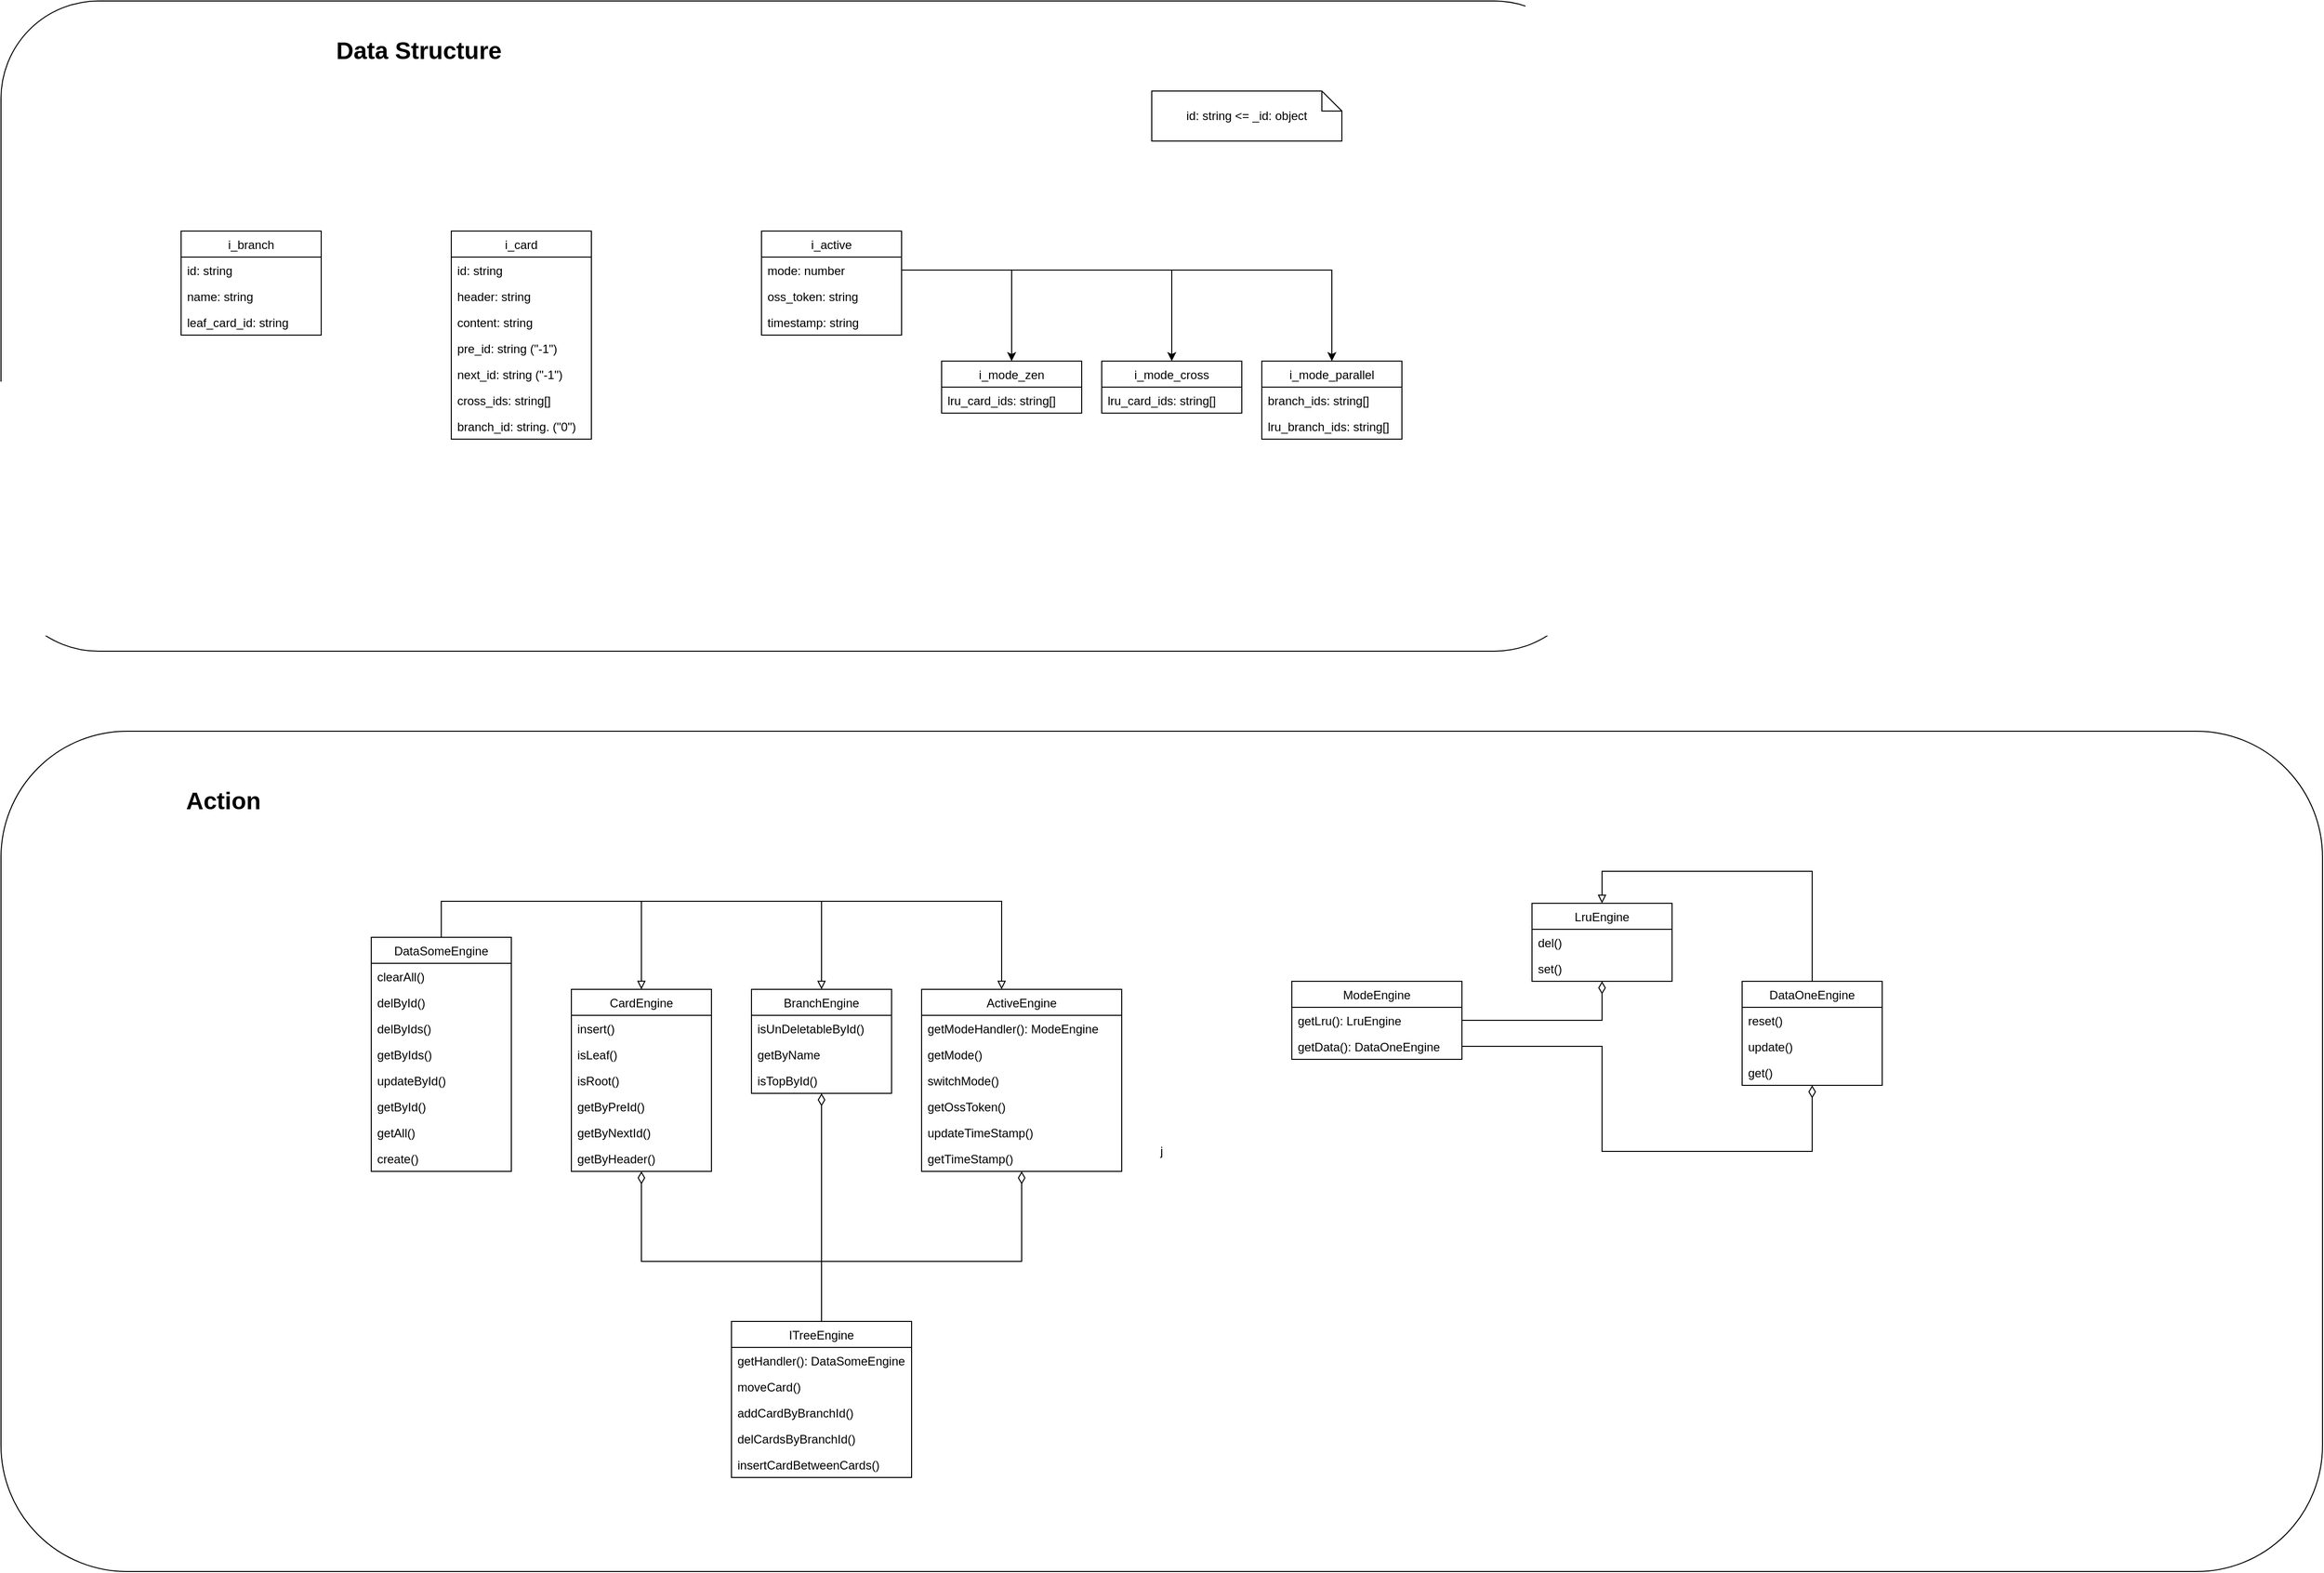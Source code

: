 <mxfile version="20.2.0" type="github">
  <diagram id="brHRNUib6-N7Qcv4r5lc" name="第 1 页">
    <mxGraphModel dx="1469" dy="841" grid="1" gridSize="10" guides="1" tooltips="1" connect="1" arrows="1" fold="1" page="1" pageScale="1" pageWidth="827" pageHeight="1169" math="0" shadow="0">
      <root>
        <mxCell id="0" />
        <mxCell id="1" parent="0" />
        <mxCell id="I4OgpB5fA8a0hFI-P7JZ-43" value="" style="rounded=1;whiteSpace=wrap;html=1;" parent="1" vertex="1">
          <mxGeometry x="-130" y="330" width="1590" height="650" as="geometry" />
        </mxCell>
        <mxCell id="I4OgpB5fA8a0hFI-P7JZ-1" value="i_card" style="swimlane;fontStyle=0;childLayout=stackLayout;horizontal=1;startSize=26;fillColor=none;horizontalStack=0;resizeParent=1;resizeParentMax=0;resizeLast=0;collapsible=1;marginBottom=0;" parent="1" vertex="1">
          <mxGeometry x="320" y="560" width="140" height="208" as="geometry" />
        </mxCell>
        <mxCell id="I4OgpB5fA8a0hFI-P7JZ-3" value="id: string" style="text;strokeColor=none;fillColor=none;align=left;verticalAlign=top;spacingLeft=4;spacingRight=4;overflow=hidden;rotatable=0;points=[[0,0.5],[1,0.5]];portConstraint=eastwest;" parent="I4OgpB5fA8a0hFI-P7JZ-1" vertex="1">
          <mxGeometry y="26" width="140" height="26" as="geometry" />
        </mxCell>
        <mxCell id="I4OgpB5fA8a0hFI-P7JZ-4" value="header: string" style="text;strokeColor=none;fillColor=none;align=left;verticalAlign=top;spacingLeft=4;spacingRight=4;overflow=hidden;rotatable=0;points=[[0,0.5],[1,0.5]];portConstraint=eastwest;" parent="I4OgpB5fA8a0hFI-P7JZ-1" vertex="1">
          <mxGeometry y="52" width="140" height="26" as="geometry" />
        </mxCell>
        <mxCell id="I4OgpB5fA8a0hFI-P7JZ-6" value="content: string" style="text;strokeColor=none;fillColor=none;align=left;verticalAlign=top;spacingLeft=4;spacingRight=4;overflow=hidden;rotatable=0;points=[[0,0.5],[1,0.5]];portConstraint=eastwest;" parent="I4OgpB5fA8a0hFI-P7JZ-1" vertex="1">
          <mxGeometry y="78" width="140" height="26" as="geometry" />
        </mxCell>
        <mxCell id="I4OgpB5fA8a0hFI-P7JZ-7" value="pre_id: string (&quot;-1&quot;)" style="text;strokeColor=none;fillColor=none;align=left;verticalAlign=top;spacingLeft=4;spacingRight=4;overflow=hidden;rotatable=0;points=[[0,0.5],[1,0.5]];portConstraint=eastwest;" parent="I4OgpB5fA8a0hFI-P7JZ-1" vertex="1">
          <mxGeometry y="104" width="140" height="26" as="geometry" />
        </mxCell>
        <mxCell id="I4OgpB5fA8a0hFI-P7JZ-8" value="next_id: string (&quot;-1&quot;)" style="text;strokeColor=none;fillColor=none;align=left;verticalAlign=top;spacingLeft=4;spacingRight=4;overflow=hidden;rotatable=0;points=[[0,0.5],[1,0.5]];portConstraint=eastwest;" parent="I4OgpB5fA8a0hFI-P7JZ-1" vertex="1">
          <mxGeometry y="130" width="140" height="26" as="geometry" />
        </mxCell>
        <mxCell id="I4OgpB5fA8a0hFI-P7JZ-9" value="cross_ids: string[]" style="text;strokeColor=none;fillColor=none;align=left;verticalAlign=top;spacingLeft=4;spacingRight=4;overflow=hidden;rotatable=0;points=[[0,0.5],[1,0.5]];portConstraint=eastwest;" parent="I4OgpB5fA8a0hFI-P7JZ-1" vertex="1">
          <mxGeometry y="156" width="140" height="26" as="geometry" />
        </mxCell>
        <mxCell id="I4OgpB5fA8a0hFI-P7JZ-10" value="branch_id: string. (&quot;0&quot;)" style="text;strokeColor=none;fillColor=none;align=left;verticalAlign=top;spacingLeft=4;spacingRight=4;overflow=hidden;rotatable=0;points=[[0,0.5],[1,0.5]];portConstraint=eastwest;" parent="I4OgpB5fA8a0hFI-P7JZ-1" vertex="1">
          <mxGeometry y="182" width="140" height="26" as="geometry" />
        </mxCell>
        <mxCell id="I4OgpB5fA8a0hFI-P7JZ-12" value="i_branch" style="swimlane;fontStyle=0;childLayout=stackLayout;horizontal=1;startSize=26;fillColor=none;horizontalStack=0;resizeParent=1;resizeParentMax=0;resizeLast=0;collapsible=1;marginBottom=0;" parent="1" vertex="1">
          <mxGeometry x="50" y="560" width="140" height="104" as="geometry" />
        </mxCell>
        <mxCell id="I4OgpB5fA8a0hFI-P7JZ-14" value="id: string" style="text;strokeColor=none;fillColor=none;align=left;verticalAlign=top;spacingLeft=4;spacingRight=4;overflow=hidden;rotatable=0;points=[[0,0.5],[1,0.5]];portConstraint=eastwest;" parent="I4OgpB5fA8a0hFI-P7JZ-12" vertex="1">
          <mxGeometry y="26" width="140" height="26" as="geometry" />
        </mxCell>
        <mxCell id="I4OgpB5fA8a0hFI-P7JZ-15" value="name: string" style="text;strokeColor=none;fillColor=none;align=left;verticalAlign=top;spacingLeft=4;spacingRight=4;overflow=hidden;rotatable=0;points=[[0,0.5],[1,0.5]];portConstraint=eastwest;" parent="I4OgpB5fA8a0hFI-P7JZ-12" vertex="1">
          <mxGeometry y="52" width="140" height="26" as="geometry" />
        </mxCell>
        <mxCell id="I4OgpB5fA8a0hFI-P7JZ-16" value="leaf_card_id: string" style="text;strokeColor=none;fillColor=none;align=left;verticalAlign=top;spacingLeft=4;spacingRight=4;overflow=hidden;rotatable=0;points=[[0,0.5],[1,0.5]];portConstraint=eastwest;" parent="I4OgpB5fA8a0hFI-P7JZ-12" vertex="1">
          <mxGeometry y="78" width="140" height="26" as="geometry" />
        </mxCell>
        <mxCell id="I4OgpB5fA8a0hFI-P7JZ-17" value="i_active" style="swimlane;fontStyle=0;childLayout=stackLayout;horizontal=1;startSize=26;fillColor=none;horizontalStack=0;resizeParent=1;resizeParentMax=0;resizeLast=0;collapsible=1;marginBottom=0;" parent="1" vertex="1">
          <mxGeometry x="630" y="560" width="140" height="104" as="geometry" />
        </mxCell>
        <mxCell id="I4OgpB5fA8a0hFI-P7JZ-20" value="mode: number" style="text;strokeColor=none;fillColor=none;align=left;verticalAlign=top;spacingLeft=4;spacingRight=4;overflow=hidden;rotatable=0;points=[[0,0.5],[1,0.5]];portConstraint=eastwest;" parent="I4OgpB5fA8a0hFI-P7JZ-17" vertex="1">
          <mxGeometry y="26" width="140" height="26" as="geometry" />
        </mxCell>
        <mxCell id="I4OgpB5fA8a0hFI-P7JZ-26" value="oss_token: string" style="text;strokeColor=none;fillColor=none;align=left;verticalAlign=top;spacingLeft=4;spacingRight=4;overflow=hidden;rotatable=0;points=[[0,0.5],[1,0.5]];portConstraint=eastwest;" parent="I4OgpB5fA8a0hFI-P7JZ-17" vertex="1">
          <mxGeometry y="52" width="140" height="26" as="geometry" />
        </mxCell>
        <mxCell id="I4OgpB5fA8a0hFI-P7JZ-27" value="timestamp: string" style="text;strokeColor=none;fillColor=none;align=left;verticalAlign=top;spacingLeft=4;spacingRight=4;overflow=hidden;rotatable=0;points=[[0,0.5],[1,0.5]];portConstraint=eastwest;" parent="I4OgpB5fA8a0hFI-P7JZ-17" vertex="1">
          <mxGeometry y="78" width="140" height="26" as="geometry" />
        </mxCell>
        <mxCell id="I4OgpB5fA8a0hFI-P7JZ-21" value="i_mode_zen" style="swimlane;fontStyle=0;childLayout=stackLayout;horizontal=1;startSize=26;fillColor=none;horizontalStack=0;resizeParent=1;resizeParentMax=0;resizeLast=0;collapsible=1;marginBottom=0;" parent="1" vertex="1">
          <mxGeometry x="810" y="690" width="140" height="52" as="geometry" />
        </mxCell>
        <mxCell id="I4OgpB5fA8a0hFI-P7JZ-25" value="lru_card_ids: string[]" style="text;strokeColor=none;fillColor=none;align=left;verticalAlign=top;spacingLeft=4;spacingRight=4;overflow=hidden;rotatable=0;points=[[0,0.5],[1,0.5]];portConstraint=eastwest;" parent="I4OgpB5fA8a0hFI-P7JZ-21" vertex="1">
          <mxGeometry y="26" width="140" height="26" as="geometry" />
        </mxCell>
        <mxCell id="I4OgpB5fA8a0hFI-P7JZ-28" value="i_mode_cross" style="swimlane;fontStyle=0;childLayout=stackLayout;horizontal=1;startSize=26;fillColor=none;horizontalStack=0;resizeParent=1;resizeParentMax=0;resizeLast=0;collapsible=1;marginBottom=0;" parent="1" vertex="1">
          <mxGeometry x="970" y="690" width="140" height="52" as="geometry" />
        </mxCell>
        <mxCell id="I4OgpB5fA8a0hFI-P7JZ-32" value="lru_card_ids: string[]" style="text;strokeColor=none;fillColor=none;align=left;verticalAlign=top;spacingLeft=4;spacingRight=4;overflow=hidden;rotatable=0;points=[[0,0.5],[1,0.5]];portConstraint=eastwest;" parent="I4OgpB5fA8a0hFI-P7JZ-28" vertex="1">
          <mxGeometry y="26" width="140" height="26" as="geometry" />
        </mxCell>
        <mxCell id="I4OgpB5fA8a0hFI-P7JZ-33" value="i_mode_parallel" style="swimlane;fontStyle=0;childLayout=stackLayout;horizontal=1;startSize=26;fillColor=none;horizontalStack=0;resizeParent=1;resizeParentMax=0;resizeLast=0;collapsible=1;marginBottom=0;" parent="1" vertex="1">
          <mxGeometry x="1130" y="690" width="140" height="78" as="geometry" />
        </mxCell>
        <mxCell id="I4OgpB5fA8a0hFI-P7JZ-36" value="branch_ids: string[]" style="text;strokeColor=none;fillColor=none;align=left;verticalAlign=top;spacingLeft=4;spacingRight=4;overflow=hidden;rotatable=0;points=[[0,0.5],[1,0.5]];portConstraint=eastwest;" parent="I4OgpB5fA8a0hFI-P7JZ-33" vertex="1">
          <mxGeometry y="26" width="140" height="26" as="geometry" />
        </mxCell>
        <mxCell id="I4OgpB5fA8a0hFI-P7JZ-37" value="lru_branch_ids: string[]" style="text;strokeColor=none;fillColor=none;align=left;verticalAlign=top;spacingLeft=4;spacingRight=4;overflow=hidden;rotatable=0;points=[[0,0.5],[1,0.5]];portConstraint=eastwest;" parent="I4OgpB5fA8a0hFI-P7JZ-33" vertex="1">
          <mxGeometry y="52" width="140" height="26" as="geometry" />
        </mxCell>
        <mxCell id="I4OgpB5fA8a0hFI-P7JZ-39" value="id: string &amp;lt;= _id: object" style="shape=note;size=20;whiteSpace=wrap;html=1;" parent="1" vertex="1">
          <mxGeometry x="1020" y="420" width="190" height="50" as="geometry" />
        </mxCell>
        <mxCell id="I4OgpB5fA8a0hFI-P7JZ-40" style="edgeStyle=orthogonalEdgeStyle;rounded=0;orthogonalLoop=1;jettySize=auto;html=1;" parent="1" source="I4OgpB5fA8a0hFI-P7JZ-20" target="I4OgpB5fA8a0hFI-P7JZ-28" edge="1">
          <mxGeometry relative="1" as="geometry" />
        </mxCell>
        <mxCell id="I4OgpB5fA8a0hFI-P7JZ-41" style="edgeStyle=orthogonalEdgeStyle;rounded=0;orthogonalLoop=1;jettySize=auto;html=1;" parent="1" source="I4OgpB5fA8a0hFI-P7JZ-20" target="I4OgpB5fA8a0hFI-P7JZ-21" edge="1">
          <mxGeometry relative="1" as="geometry" />
        </mxCell>
        <mxCell id="I4OgpB5fA8a0hFI-P7JZ-42" style="edgeStyle=orthogonalEdgeStyle;rounded=0;orthogonalLoop=1;jettySize=auto;html=1;" parent="1" source="I4OgpB5fA8a0hFI-P7JZ-20" target="I4OgpB5fA8a0hFI-P7JZ-33" edge="1">
          <mxGeometry relative="1" as="geometry" />
        </mxCell>
        <mxCell id="I4OgpB5fA8a0hFI-P7JZ-44" value="&lt;h1&gt;Data Structure&lt;/h1&gt;&lt;div&gt;&lt;br&gt;&lt;/div&gt;" style="text;html=1;strokeColor=none;fillColor=none;spacing=5;spacingTop=-20;whiteSpace=wrap;overflow=hidden;rounded=0;" parent="1" vertex="1">
          <mxGeometry x="200" y="360" width="190" height="120" as="geometry" />
        </mxCell>
        <mxCell id="I4OgpB5fA8a0hFI-P7JZ-45" value="j" style="rounded=1;whiteSpace=wrap;html=1;" parent="1" vertex="1">
          <mxGeometry x="-130" y="1060" width="2320" height="840" as="geometry" />
        </mxCell>
        <mxCell id="I4OgpB5fA8a0hFI-P7JZ-46" value="&lt;h1&gt;Action&lt;/h1&gt;" style="text;html=1;strokeColor=none;fillColor=none;spacing=5;spacingTop=-20;whiteSpace=wrap;overflow=hidden;rounded=0;" parent="1" vertex="1">
          <mxGeometry x="50" y="1110" width="190" height="50" as="geometry" />
        </mxCell>
        <mxCell id="I4OgpB5fA8a0hFI-P7JZ-110" style="edgeStyle=orthogonalEdgeStyle;rounded=0;orthogonalLoop=1;jettySize=auto;html=1;entryX=0.5;entryY=0;entryDx=0;entryDy=0;endArrow=block;endFill=0;exitX=0.5;exitY=0;exitDx=0;exitDy=0;" parent="1" source="I4OgpB5fA8a0hFI-P7JZ-58" target="I4OgpB5fA8a0hFI-P7JZ-65" edge="1">
          <mxGeometry relative="1" as="geometry">
            <Array as="points">
              <mxPoint x="310" y="1230" />
              <mxPoint x="510" y="1230" />
            </Array>
          </mxGeometry>
        </mxCell>
        <mxCell id="I4OgpB5fA8a0hFI-P7JZ-125" style="edgeStyle=orthogonalEdgeStyle;rounded=0;orthogonalLoop=1;jettySize=auto;html=1;entryX=0.5;entryY=0;entryDx=0;entryDy=0;endArrow=block;endFill=0;" parent="1" source="I4OgpB5fA8a0hFI-P7JZ-58" target="I4OgpB5fA8a0hFI-P7JZ-119" edge="1">
          <mxGeometry relative="1" as="geometry">
            <Array as="points">
              <mxPoint x="310" y="1230" />
              <mxPoint x="690" y="1230" />
            </Array>
          </mxGeometry>
        </mxCell>
        <mxCell id="I4OgpB5fA8a0hFI-P7JZ-129" style="edgeStyle=orthogonalEdgeStyle;rounded=0;orthogonalLoop=1;jettySize=auto;html=1;endArrow=block;endFill=0;" parent="1" source="I4OgpB5fA8a0hFI-P7JZ-58" target="I4OgpB5fA8a0hFI-P7JZ-163" edge="1">
          <mxGeometry relative="1" as="geometry">
            <mxPoint x="870" y="1318" as="targetPoint" />
            <Array as="points">
              <mxPoint x="310" y="1230" />
              <mxPoint x="870" y="1230" />
            </Array>
          </mxGeometry>
        </mxCell>
        <mxCell id="I4OgpB5fA8a0hFI-P7JZ-58" value="DataSomeEngine" style="swimlane;fontStyle=0;childLayout=stackLayout;horizontal=1;startSize=26;fillColor=none;horizontalStack=0;resizeParent=1;resizeParentMax=0;resizeLast=0;collapsible=1;marginBottom=0;" parent="1" vertex="1">
          <mxGeometry x="240" y="1266" width="140" height="234" as="geometry">
            <mxRectangle x="240" y="1266" width="110" height="30" as="alternateBounds" />
          </mxGeometry>
        </mxCell>
        <mxCell id="I4OgpB5fA8a0hFI-P7JZ-60" value="clearAll()" style="text;strokeColor=none;fillColor=none;align=left;verticalAlign=top;spacingLeft=4;spacingRight=4;overflow=hidden;rotatable=0;points=[[0,0.5],[1,0.5]];portConstraint=eastwest;" parent="I4OgpB5fA8a0hFI-P7JZ-58" vertex="1">
          <mxGeometry y="26" width="140" height="26" as="geometry" />
        </mxCell>
        <mxCell id="I4OgpB5fA8a0hFI-P7JZ-154" value="delById()" style="text;strokeColor=none;fillColor=none;align=left;verticalAlign=top;spacingLeft=4;spacingRight=4;overflow=hidden;rotatable=0;points=[[0,0.5],[1,0.5]];portConstraint=eastwest;" parent="I4OgpB5fA8a0hFI-P7JZ-58" vertex="1">
          <mxGeometry y="52" width="140" height="26" as="geometry" />
        </mxCell>
        <mxCell id="I4OgpB5fA8a0hFI-P7JZ-61" value="delByIds()" style="text;strokeColor=none;fillColor=none;align=left;verticalAlign=top;spacingLeft=4;spacingRight=4;overflow=hidden;rotatable=0;points=[[0,0.5],[1,0.5]];portConstraint=eastwest;" parent="I4OgpB5fA8a0hFI-P7JZ-58" vertex="1">
          <mxGeometry y="78" width="140" height="26" as="geometry" />
        </mxCell>
        <mxCell id="I4OgpB5fA8a0hFI-P7JZ-62" value="getByIds()" style="text;strokeColor=none;fillColor=none;align=left;verticalAlign=top;spacingLeft=4;spacingRight=4;overflow=hidden;rotatable=0;points=[[0,0.5],[1,0.5]];portConstraint=eastwest;" parent="I4OgpB5fA8a0hFI-P7JZ-58" vertex="1">
          <mxGeometry y="104" width="140" height="26" as="geometry" />
        </mxCell>
        <mxCell id="I4OgpB5fA8a0hFI-P7JZ-63" value="updateById()" style="text;strokeColor=none;fillColor=none;align=left;verticalAlign=top;spacingLeft=4;spacingRight=4;overflow=hidden;rotatable=0;points=[[0,0.5],[1,0.5]];portConstraint=eastwest;" parent="I4OgpB5fA8a0hFI-P7JZ-58" vertex="1">
          <mxGeometry y="130" width="140" height="26" as="geometry" />
        </mxCell>
        <mxCell id="I4OgpB5fA8a0hFI-P7JZ-114" value="getById()" style="text;strokeColor=none;fillColor=none;align=left;verticalAlign=top;spacingLeft=4;spacingRight=4;overflow=hidden;rotatable=0;points=[[0,0.5],[1,0.5]];portConstraint=eastwest;" parent="I4OgpB5fA8a0hFI-P7JZ-58" vertex="1">
          <mxGeometry y="156" width="140" height="26" as="geometry" />
        </mxCell>
        <mxCell id="I4OgpB5fA8a0hFI-P7JZ-59" value="getAll()" style="text;strokeColor=none;fillColor=none;align=left;verticalAlign=top;spacingLeft=4;spacingRight=4;overflow=hidden;rotatable=0;points=[[0,0.5],[1,0.5]];portConstraint=eastwest;" parent="I4OgpB5fA8a0hFI-P7JZ-58" vertex="1">
          <mxGeometry y="182" width="140" height="26" as="geometry" />
        </mxCell>
        <mxCell id="I4OgpB5fA8a0hFI-P7JZ-109" value="create()" style="text;strokeColor=none;fillColor=none;align=left;verticalAlign=top;spacingLeft=4;spacingRight=4;overflow=hidden;rotatable=0;points=[[0,0.5],[1,0.5]];portConstraint=eastwest;" parent="I4OgpB5fA8a0hFI-P7JZ-58" vertex="1">
          <mxGeometry y="208" width="140" height="26" as="geometry" />
        </mxCell>
        <mxCell id="I4OgpB5fA8a0hFI-P7JZ-65" value="CardEngine" style="swimlane;fontStyle=0;childLayout=stackLayout;horizontal=1;startSize=26;fillColor=none;horizontalStack=0;resizeParent=1;resizeParentMax=0;resizeLast=0;collapsible=1;marginBottom=0;" parent="1" vertex="1">
          <mxGeometry x="440" y="1318" width="140" height="182" as="geometry">
            <mxRectangle x="440" y="1318" width="110" height="30" as="alternateBounds" />
          </mxGeometry>
        </mxCell>
        <mxCell id="I4OgpB5fA8a0hFI-P7JZ-112" value="insert()" style="text;strokeColor=none;fillColor=none;align=left;verticalAlign=top;spacingLeft=4;spacingRight=4;overflow=hidden;rotatable=0;points=[[0,0.5],[1,0.5]];portConstraint=eastwest;" parent="I4OgpB5fA8a0hFI-P7JZ-65" vertex="1">
          <mxGeometry y="26" width="140" height="26" as="geometry" />
        </mxCell>
        <mxCell id="I4OgpB5fA8a0hFI-P7JZ-115" value="isLeaf()" style="text;strokeColor=none;fillColor=none;align=left;verticalAlign=top;spacingLeft=4;spacingRight=4;overflow=hidden;rotatable=0;points=[[0,0.5],[1,0.5]];portConstraint=eastwest;" parent="I4OgpB5fA8a0hFI-P7JZ-65" vertex="1">
          <mxGeometry y="52" width="140" height="26" as="geometry" />
        </mxCell>
        <mxCell id="I4OgpB5fA8a0hFI-P7JZ-116" value="isRoot()" style="text;strokeColor=none;fillColor=none;align=left;verticalAlign=top;spacingLeft=4;spacingRight=4;overflow=hidden;rotatable=0;points=[[0,0.5],[1,0.5]];portConstraint=eastwest;" parent="I4OgpB5fA8a0hFI-P7JZ-65" vertex="1">
          <mxGeometry y="78" width="140" height="26" as="geometry" />
        </mxCell>
        <mxCell id="I4OgpB5fA8a0hFI-P7JZ-117" value="getByPreId()" style="text;strokeColor=none;fillColor=none;align=left;verticalAlign=top;spacingLeft=4;spacingRight=4;overflow=hidden;rotatable=0;points=[[0,0.5],[1,0.5]];portConstraint=eastwest;" parent="I4OgpB5fA8a0hFI-P7JZ-65" vertex="1">
          <mxGeometry y="104" width="140" height="26" as="geometry" />
        </mxCell>
        <mxCell id="jNLxGeD9zPAv7YGmV-WK-2" value="getByNextId()" style="text;strokeColor=none;fillColor=none;align=left;verticalAlign=top;spacingLeft=4;spacingRight=4;overflow=hidden;rotatable=0;points=[[0,0.5],[1,0.5]];portConstraint=eastwest;" vertex="1" parent="I4OgpB5fA8a0hFI-P7JZ-65">
          <mxGeometry y="130" width="140" height="26" as="geometry" />
        </mxCell>
        <mxCell id="I4OgpB5fA8a0hFI-P7JZ-118" value="getByHeader()" style="text;strokeColor=none;fillColor=none;align=left;verticalAlign=top;spacingLeft=4;spacingRight=4;overflow=hidden;rotatable=0;points=[[0,0.5],[1,0.5]];portConstraint=eastwest;" parent="I4OgpB5fA8a0hFI-P7JZ-65" vertex="1">
          <mxGeometry y="156" width="140" height="26" as="geometry" />
        </mxCell>
        <mxCell id="I4OgpB5fA8a0hFI-P7JZ-119" value="BranchEngine" style="swimlane;fontStyle=0;childLayout=stackLayout;horizontal=1;startSize=26;fillColor=none;horizontalStack=0;resizeParent=1;resizeParentMax=0;resizeLast=0;collapsible=1;marginBottom=0;" parent="1" vertex="1">
          <mxGeometry x="620" y="1318" width="140" height="104" as="geometry">
            <mxRectangle x="440" y="1318" width="110" height="30" as="alternateBounds" />
          </mxGeometry>
        </mxCell>
        <mxCell id="I4OgpB5fA8a0hFI-P7JZ-120" value="isUnDeletableById()" style="text;strokeColor=none;fillColor=none;align=left;verticalAlign=top;spacingLeft=4;spacingRight=4;overflow=hidden;rotatable=0;points=[[0,0.5],[1,0.5]];portConstraint=eastwest;" parent="I4OgpB5fA8a0hFI-P7JZ-119" vertex="1">
          <mxGeometry y="26" width="140" height="26" as="geometry" />
        </mxCell>
        <mxCell id="I4OgpB5fA8a0hFI-P7JZ-121" value="getByName" style="text;strokeColor=none;fillColor=none;align=left;verticalAlign=top;spacingLeft=4;spacingRight=4;overflow=hidden;rotatable=0;points=[[0,0.5],[1,0.5]];portConstraint=eastwest;" parent="I4OgpB5fA8a0hFI-P7JZ-119" vertex="1">
          <mxGeometry y="52" width="140" height="26" as="geometry" />
        </mxCell>
        <mxCell id="I4OgpB5fA8a0hFI-P7JZ-132" value="isTopById()" style="text;strokeColor=none;fillColor=none;align=left;verticalAlign=top;spacingLeft=4;spacingRight=4;overflow=hidden;rotatable=0;points=[[0,0.5],[1,0.5]];portConstraint=eastwest;" parent="I4OgpB5fA8a0hFI-P7JZ-119" vertex="1">
          <mxGeometry y="78" width="140" height="26" as="geometry" />
        </mxCell>
        <mxCell id="I4OgpB5fA8a0hFI-P7JZ-162" value="" style="edgeStyle=orthogonalEdgeStyle;rounded=0;orthogonalLoop=1;jettySize=auto;html=1;endArrow=block;endFill=0;exitX=0.5;exitY=0;exitDx=0;exitDy=0;entryX=0.5;entryY=0;entryDx=0;entryDy=0;" parent="1" source="I4OgpB5fA8a0hFI-P7JZ-150" target="I4OgpB5fA8a0hFI-P7JZ-157" edge="1">
          <mxGeometry relative="1" as="geometry">
            <Array as="points">
              <mxPoint x="1680" y="1200" />
              <mxPoint x="1470" y="1200" />
            </Array>
          </mxGeometry>
        </mxCell>
        <mxCell id="I4OgpB5fA8a0hFI-P7JZ-150" value="DataOneEngine" style="swimlane;fontStyle=0;childLayout=stackLayout;horizontal=1;startSize=26;fillColor=none;horizontalStack=0;resizeParent=1;resizeParentMax=0;resizeLast=0;collapsible=1;marginBottom=0;" parent="1" vertex="1">
          <mxGeometry x="1610" y="1310" width="140" height="104" as="geometry" />
        </mxCell>
        <mxCell id="I4OgpB5fA8a0hFI-P7JZ-151" value="reset()" style="text;strokeColor=none;fillColor=none;align=left;verticalAlign=top;spacingLeft=4;spacingRight=4;overflow=hidden;rotatable=0;points=[[0,0.5],[1,0.5]];portConstraint=eastwest;" parent="I4OgpB5fA8a0hFI-P7JZ-150" vertex="1">
          <mxGeometry y="26" width="140" height="26" as="geometry" />
        </mxCell>
        <mxCell id="I4OgpB5fA8a0hFI-P7JZ-152" value="update()" style="text;strokeColor=none;fillColor=none;align=left;verticalAlign=top;spacingLeft=4;spacingRight=4;overflow=hidden;rotatable=0;points=[[0,0.5],[1,0.5]];portConstraint=eastwest;" parent="I4OgpB5fA8a0hFI-P7JZ-150" vertex="1">
          <mxGeometry y="52" width="140" height="26" as="geometry" />
        </mxCell>
        <mxCell id="I4OgpB5fA8a0hFI-P7JZ-153" value="get()" style="text;strokeColor=none;fillColor=none;align=left;verticalAlign=top;spacingLeft=4;spacingRight=4;overflow=hidden;rotatable=0;points=[[0,0.5],[1,0.5]];portConstraint=eastwest;" parent="I4OgpB5fA8a0hFI-P7JZ-150" vertex="1">
          <mxGeometry y="78" width="140" height="26" as="geometry" />
        </mxCell>
        <mxCell id="I4OgpB5fA8a0hFI-P7JZ-157" value="LruEngine" style="swimlane;fontStyle=0;childLayout=stackLayout;horizontal=1;startSize=26;fillColor=none;horizontalStack=0;resizeParent=1;resizeParentMax=0;resizeLast=0;collapsible=1;marginBottom=0;" parent="1" vertex="1">
          <mxGeometry x="1400" y="1232" width="140" height="78" as="geometry" />
        </mxCell>
        <mxCell id="I4OgpB5fA8a0hFI-P7JZ-165" value="del()" style="text;strokeColor=none;fillColor=none;align=left;verticalAlign=top;spacingLeft=4;spacingRight=4;overflow=hidden;rotatable=0;points=[[0,0.5],[1,0.5]];portConstraint=eastwest;" parent="I4OgpB5fA8a0hFI-P7JZ-157" vertex="1">
          <mxGeometry y="26" width="140" height="26" as="geometry" />
        </mxCell>
        <mxCell id="I4OgpB5fA8a0hFI-P7JZ-161" value="set()" style="text;strokeColor=none;fillColor=none;align=left;verticalAlign=top;spacingLeft=4;spacingRight=4;overflow=hidden;rotatable=0;points=[[0,0.5],[1,0.5]];portConstraint=eastwest;" parent="I4OgpB5fA8a0hFI-P7JZ-157" vertex="1">
          <mxGeometry y="52" width="140" height="26" as="geometry" />
        </mxCell>
        <mxCell id="I4OgpB5fA8a0hFI-P7JZ-163" value="ActiveEngine" style="swimlane;fontStyle=0;childLayout=stackLayout;horizontal=1;startSize=26;fillColor=none;horizontalStack=0;resizeParent=1;resizeParentMax=0;resizeLast=0;collapsible=1;marginBottom=0;" parent="1" vertex="1">
          <mxGeometry x="790" y="1318" width="200" height="182" as="geometry" />
        </mxCell>
        <mxCell id="I4OgpB5fA8a0hFI-P7JZ-166" value="getModeHandler(): ModeEngine" style="text;strokeColor=none;fillColor=none;align=left;verticalAlign=top;spacingLeft=4;spacingRight=4;overflow=hidden;rotatable=0;points=[[0,0.5],[1,0.5]];portConstraint=eastwest;" parent="I4OgpB5fA8a0hFI-P7JZ-163" vertex="1">
          <mxGeometry y="26" width="200" height="26" as="geometry" />
        </mxCell>
        <mxCell id="I4OgpB5fA8a0hFI-P7JZ-183" value="getMode()" style="text;strokeColor=none;fillColor=none;align=left;verticalAlign=top;spacingLeft=4;spacingRight=4;overflow=hidden;rotatable=0;points=[[0,0.5],[1,0.5]];portConstraint=eastwest;" parent="I4OgpB5fA8a0hFI-P7JZ-163" vertex="1">
          <mxGeometry y="52" width="200" height="26" as="geometry" />
        </mxCell>
        <mxCell id="I4OgpB5fA8a0hFI-P7JZ-184" value="switchMode()" style="text;strokeColor=none;fillColor=none;align=left;verticalAlign=top;spacingLeft=4;spacingRight=4;overflow=hidden;rotatable=0;points=[[0,0.5],[1,0.5]];portConstraint=eastwest;" parent="I4OgpB5fA8a0hFI-P7JZ-163" vertex="1">
          <mxGeometry y="78" width="200" height="26" as="geometry" />
        </mxCell>
        <mxCell id="I4OgpB5fA8a0hFI-P7JZ-168" value="getOssToken()" style="text;strokeColor=none;fillColor=none;align=left;verticalAlign=top;spacingLeft=4;spacingRight=4;overflow=hidden;rotatable=0;points=[[0,0.5],[1,0.5]];portConstraint=eastwest;" parent="I4OgpB5fA8a0hFI-P7JZ-163" vertex="1">
          <mxGeometry y="104" width="200" height="26" as="geometry" />
        </mxCell>
        <mxCell id="I4OgpB5fA8a0hFI-P7JZ-181" value="updateTimeStamp()" style="text;strokeColor=none;fillColor=none;align=left;verticalAlign=top;spacingLeft=4;spacingRight=4;overflow=hidden;rotatable=0;points=[[0,0.5],[1,0.5]];portConstraint=eastwest;" parent="I4OgpB5fA8a0hFI-P7JZ-163" vertex="1">
          <mxGeometry y="130" width="200" height="26" as="geometry" />
        </mxCell>
        <mxCell id="I4OgpB5fA8a0hFI-P7JZ-167" value="getTimeStamp()" style="text;strokeColor=none;fillColor=none;align=left;verticalAlign=top;spacingLeft=4;spacingRight=4;overflow=hidden;rotatable=0;points=[[0,0.5],[1,0.5]];portConstraint=eastwest;" parent="I4OgpB5fA8a0hFI-P7JZ-163" vertex="1">
          <mxGeometry y="156" width="200" height="26" as="geometry" />
        </mxCell>
        <mxCell id="I4OgpB5fA8a0hFI-P7JZ-185" style="edgeStyle=orthogonalEdgeStyle;rounded=0;orthogonalLoop=1;jettySize=auto;html=1;endArrow=diamondThin;endFill=0;endSize=10;strokeWidth=1;" parent="1" source="I4OgpB5fA8a0hFI-P7JZ-169" target="I4OgpB5fA8a0hFI-P7JZ-65" edge="1">
          <mxGeometry relative="1" as="geometry">
            <Array as="points">
              <mxPoint x="690" y="1590" />
              <mxPoint x="510" y="1590" />
            </Array>
          </mxGeometry>
        </mxCell>
        <mxCell id="I4OgpB5fA8a0hFI-P7JZ-186" style="edgeStyle=orthogonalEdgeStyle;rounded=0;orthogonalLoop=1;jettySize=auto;html=1;endArrow=diamondThin;endFill=0;endSize=10;strokeWidth=1;" parent="1" source="I4OgpB5fA8a0hFI-P7JZ-169" target="I4OgpB5fA8a0hFI-P7JZ-119" edge="1">
          <mxGeometry relative="1" as="geometry" />
        </mxCell>
        <mxCell id="I4OgpB5fA8a0hFI-P7JZ-187" style="edgeStyle=orthogonalEdgeStyle;rounded=0;orthogonalLoop=1;jettySize=auto;html=1;endArrow=diamondThin;endFill=0;endSize=10;strokeWidth=1;exitX=0.5;exitY=0;exitDx=0;exitDy=0;" parent="1" source="I4OgpB5fA8a0hFI-P7JZ-169" target="I4OgpB5fA8a0hFI-P7JZ-163" edge="1">
          <mxGeometry relative="1" as="geometry">
            <Array as="points">
              <mxPoint x="690" y="1590" />
              <mxPoint x="890" y="1590" />
            </Array>
          </mxGeometry>
        </mxCell>
        <mxCell id="I4OgpB5fA8a0hFI-P7JZ-169" value="ITreeEngine" style="swimlane;fontStyle=0;childLayout=stackLayout;horizontal=1;startSize=26;fillColor=none;horizontalStack=0;resizeParent=1;resizeParentMax=0;resizeLast=0;collapsible=1;marginBottom=0;" parent="1" vertex="1">
          <mxGeometry x="600" y="1650" width="180" height="156" as="geometry" />
        </mxCell>
        <mxCell id="I4OgpB5fA8a0hFI-P7JZ-170" value="getHandler(): DataSomeEngine" style="text;strokeColor=none;fillColor=none;align=left;verticalAlign=top;spacingLeft=4;spacingRight=4;overflow=hidden;rotatable=0;points=[[0,0.5],[1,0.5]];portConstraint=eastwest;" parent="I4OgpB5fA8a0hFI-P7JZ-169" vertex="1">
          <mxGeometry y="26" width="180" height="26" as="geometry" />
        </mxCell>
        <mxCell id="I4OgpB5fA8a0hFI-P7JZ-171" value="moveCard()" style="text;strokeColor=none;fillColor=none;align=left;verticalAlign=top;spacingLeft=4;spacingRight=4;overflow=hidden;rotatable=0;points=[[0,0.5],[1,0.5]];portConstraint=eastwest;" parent="I4OgpB5fA8a0hFI-P7JZ-169" vertex="1">
          <mxGeometry y="52" width="180" height="26" as="geometry" />
        </mxCell>
        <mxCell id="I4OgpB5fA8a0hFI-P7JZ-172" value="addCardByBranchId()" style="text;strokeColor=none;fillColor=none;align=left;verticalAlign=top;spacingLeft=4;spacingRight=4;overflow=hidden;rotatable=0;points=[[0,0.5],[1,0.5]];portConstraint=eastwest;" parent="I4OgpB5fA8a0hFI-P7JZ-169" vertex="1">
          <mxGeometry y="78" width="180" height="26" as="geometry" />
        </mxCell>
        <mxCell id="I4OgpB5fA8a0hFI-P7JZ-180" value="delCardsByBranchId()" style="text;strokeColor=none;fillColor=none;align=left;verticalAlign=top;spacingLeft=4;spacingRight=4;overflow=hidden;rotatable=0;points=[[0,0.5],[1,0.5]];portConstraint=eastwest;" parent="I4OgpB5fA8a0hFI-P7JZ-169" vertex="1">
          <mxGeometry y="104" width="180" height="26" as="geometry" />
        </mxCell>
        <mxCell id="I4OgpB5fA8a0hFI-P7JZ-182" value="insertCardBetweenCards()" style="text;strokeColor=none;fillColor=none;align=left;verticalAlign=top;spacingLeft=4;spacingRight=4;overflow=hidden;rotatable=0;points=[[0,0.5],[1,0.5]];portConstraint=eastwest;" parent="I4OgpB5fA8a0hFI-P7JZ-169" vertex="1">
          <mxGeometry y="130" width="180" height="26" as="geometry" />
        </mxCell>
        <mxCell id="I4OgpB5fA8a0hFI-P7JZ-173" value="ModeEngine" style="swimlane;fontStyle=0;childLayout=stackLayout;horizontal=1;startSize=26;fillColor=none;horizontalStack=0;resizeParent=1;resizeParentMax=0;resizeLast=0;collapsible=1;marginBottom=0;" parent="1" vertex="1">
          <mxGeometry x="1160" y="1310" width="170" height="78" as="geometry" />
        </mxCell>
        <mxCell id="I4OgpB5fA8a0hFI-P7JZ-174" value="getLru(): LruEngine" style="text;strokeColor=none;fillColor=none;align=left;verticalAlign=top;spacingLeft=4;spacingRight=4;overflow=hidden;rotatable=0;points=[[0,0.5],[1,0.5]];portConstraint=eastwest;" parent="I4OgpB5fA8a0hFI-P7JZ-173" vertex="1">
          <mxGeometry y="26" width="170" height="26" as="geometry" />
        </mxCell>
        <mxCell id="I4OgpB5fA8a0hFI-P7JZ-175" value="getData(): DataOneEngine" style="text;strokeColor=none;fillColor=none;align=left;verticalAlign=top;spacingLeft=4;spacingRight=4;overflow=hidden;rotatable=0;points=[[0,0.5],[1,0.5]];portConstraint=eastwest;" parent="I4OgpB5fA8a0hFI-P7JZ-173" vertex="1">
          <mxGeometry y="52" width="170" height="26" as="geometry" />
        </mxCell>
        <mxCell id="I4OgpB5fA8a0hFI-P7JZ-178" style="edgeStyle=orthogonalEdgeStyle;rounded=0;orthogonalLoop=1;jettySize=auto;html=1;endArrow=diamondThin;endFill=0;endSize=10;" parent="1" source="I4OgpB5fA8a0hFI-P7JZ-174" target="I4OgpB5fA8a0hFI-P7JZ-157" edge="1">
          <mxGeometry relative="1" as="geometry" />
        </mxCell>
        <mxCell id="I4OgpB5fA8a0hFI-P7JZ-179" style="edgeStyle=orthogonalEdgeStyle;rounded=0;orthogonalLoop=1;jettySize=auto;html=1;endArrow=diamondThin;endFill=0;endSize=10;strokeWidth=1;entryX=0.5;entryY=1;entryDx=0;entryDy=0;" parent="1" source="I4OgpB5fA8a0hFI-P7JZ-175" target="I4OgpB5fA8a0hFI-P7JZ-150" edge="1">
          <mxGeometry relative="1" as="geometry">
            <Array as="points">
              <mxPoint x="1470" y="1375" />
              <mxPoint x="1470" y="1480" />
              <mxPoint x="1680" y="1480" />
            </Array>
          </mxGeometry>
        </mxCell>
      </root>
    </mxGraphModel>
  </diagram>
</mxfile>
